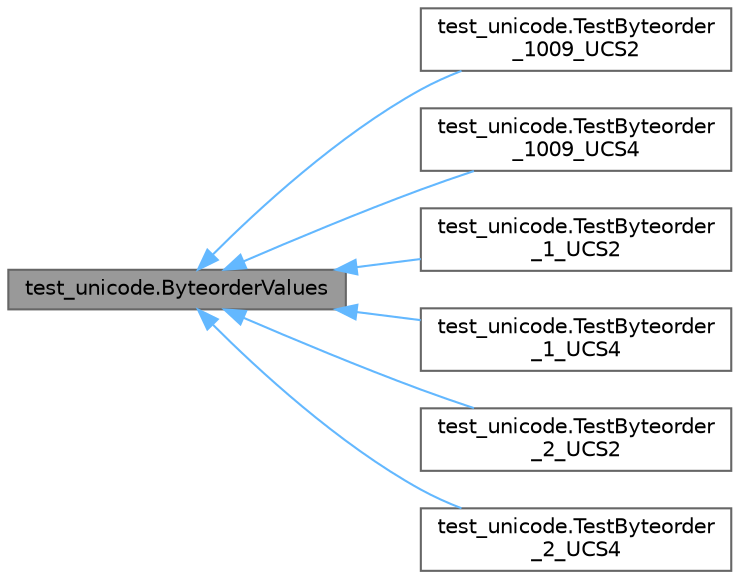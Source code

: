 digraph "test_unicode.ByteorderValues"
{
 // LATEX_PDF_SIZE
  bgcolor="transparent";
  edge [fontname=Helvetica,fontsize=10,labelfontname=Helvetica,labelfontsize=10];
  node [fontname=Helvetica,fontsize=10,shape=box,height=0.2,width=0.4];
  rankdir="LR";
  Node1 [id="Node000001",label="test_unicode.ByteorderValues",height=0.2,width=0.4,color="gray40", fillcolor="grey60", style="filled", fontcolor="black",tooltip=" "];
  Node1 -> Node2 [id="edge7_Node000001_Node000002",dir="back",color="steelblue1",style="solid",tooltip=" "];
  Node2 [id="Node000002",label="test_unicode.TestByteorder\l_1009_UCS2",height=0.2,width=0.4,color="gray40", fillcolor="white", style="filled",URL="$classtest__unicode_1_1TestByteorder__1009__UCS2.html",tooltip=" "];
  Node1 -> Node3 [id="edge8_Node000001_Node000003",dir="back",color="steelblue1",style="solid",tooltip=" "];
  Node3 [id="Node000003",label="test_unicode.TestByteorder\l_1009_UCS4",height=0.2,width=0.4,color="gray40", fillcolor="white", style="filled",URL="$classtest__unicode_1_1TestByteorder__1009__UCS4.html",tooltip=" "];
  Node1 -> Node4 [id="edge9_Node000001_Node000004",dir="back",color="steelblue1",style="solid",tooltip=" "];
  Node4 [id="Node000004",label="test_unicode.TestByteorder\l_1_UCS2",height=0.2,width=0.4,color="gray40", fillcolor="white", style="filled",URL="$classtest__unicode_1_1TestByteorder__1__UCS2.html",tooltip=" "];
  Node1 -> Node5 [id="edge10_Node000001_Node000005",dir="back",color="steelblue1",style="solid",tooltip=" "];
  Node5 [id="Node000005",label="test_unicode.TestByteorder\l_1_UCS4",height=0.2,width=0.4,color="gray40", fillcolor="white", style="filled",URL="$classtest__unicode_1_1TestByteorder__1__UCS4.html",tooltip=" "];
  Node1 -> Node6 [id="edge11_Node000001_Node000006",dir="back",color="steelblue1",style="solid",tooltip=" "];
  Node6 [id="Node000006",label="test_unicode.TestByteorder\l_2_UCS2",height=0.2,width=0.4,color="gray40", fillcolor="white", style="filled",URL="$classtest__unicode_1_1TestByteorder__2__UCS2.html",tooltip=" "];
  Node1 -> Node7 [id="edge12_Node000001_Node000007",dir="back",color="steelblue1",style="solid",tooltip=" "];
  Node7 [id="Node000007",label="test_unicode.TestByteorder\l_2_UCS4",height=0.2,width=0.4,color="gray40", fillcolor="white", style="filled",URL="$classtest__unicode_1_1TestByteorder__2__UCS4.html",tooltip=" "];
}
